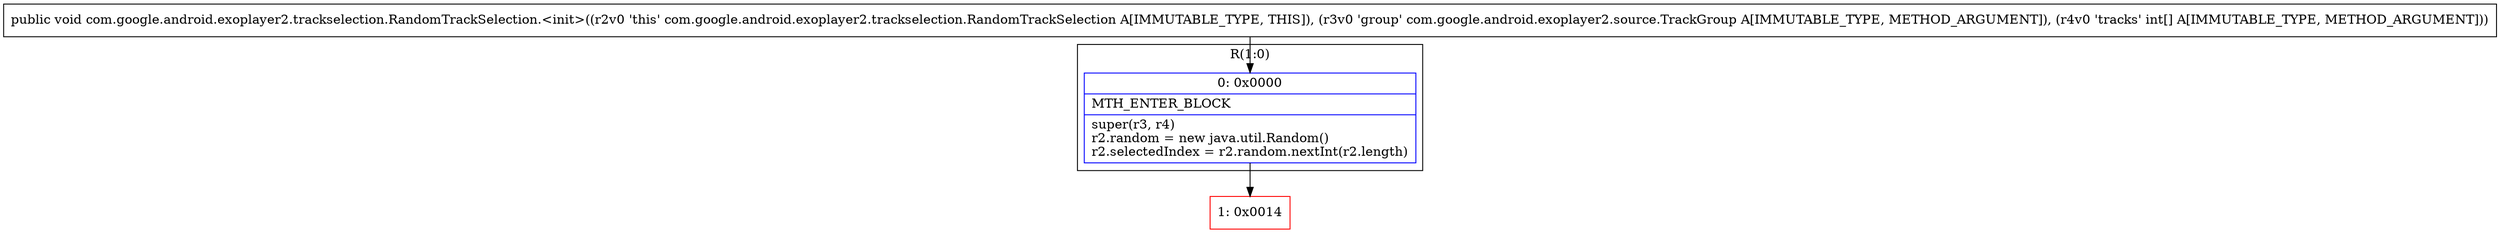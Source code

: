 digraph "CFG forcom.google.android.exoplayer2.trackselection.RandomTrackSelection.\<init\>(Lcom\/google\/android\/exoplayer2\/source\/TrackGroup;[I)V" {
subgraph cluster_Region_593057768 {
label = "R(1:0)";
node [shape=record,color=blue];
Node_0 [shape=record,label="{0\:\ 0x0000|MTH_ENTER_BLOCK\l|super(r3, r4)\lr2.random = new java.util.Random()\lr2.selectedIndex = r2.random.nextInt(r2.length)\l}"];
}
Node_1 [shape=record,color=red,label="{1\:\ 0x0014}"];
MethodNode[shape=record,label="{public void com.google.android.exoplayer2.trackselection.RandomTrackSelection.\<init\>((r2v0 'this' com.google.android.exoplayer2.trackselection.RandomTrackSelection A[IMMUTABLE_TYPE, THIS]), (r3v0 'group' com.google.android.exoplayer2.source.TrackGroup A[IMMUTABLE_TYPE, METHOD_ARGUMENT]), (r4v0 'tracks' int[] A[IMMUTABLE_TYPE, METHOD_ARGUMENT])) }"];
MethodNode -> Node_0;
Node_0 -> Node_1;
}

